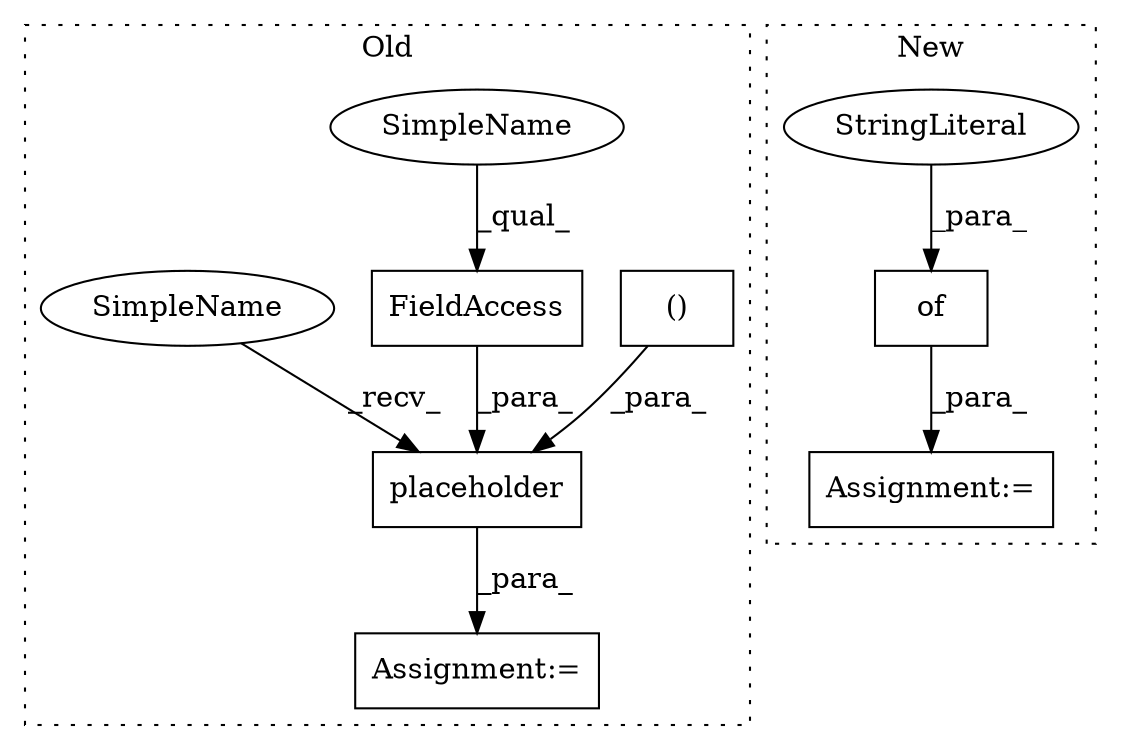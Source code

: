 digraph G {
subgraph cluster0 {
1 [label="placeholder" a="32" s="2832,2899" l="12,1" shape="box"];
3 [label="Assignment:=" a="7" s="2820" l="1" shape="box"];
4 [label="FieldAccess" a="22" s="2844" l="18" shape="box"];
7 [label="()" a="106" s="2868" l="18" shape="box"];
8 [label="SimpleName" a="42" s="2844" l="10" shape="ellipse"];
9 [label="SimpleName" a="42" s="2821" l="10" shape="ellipse"];
label = "Old";
style="dotted";
}
subgraph cluster1 {
2 [label="of" a="32" s="2159,2761" l="3,1" shape="box"];
5 [label="StringLiteral" a="45" s="2480" l="9" shape="ellipse"];
6 [label="Assignment:=" a="7" s="2154" l="1" shape="box"];
label = "New";
style="dotted";
}
1 -> 3 [label="_para_"];
2 -> 6 [label="_para_"];
4 -> 1 [label="_para_"];
5 -> 2 [label="_para_"];
7 -> 1 [label="_para_"];
8 -> 4 [label="_qual_"];
9 -> 1 [label="_recv_"];
}